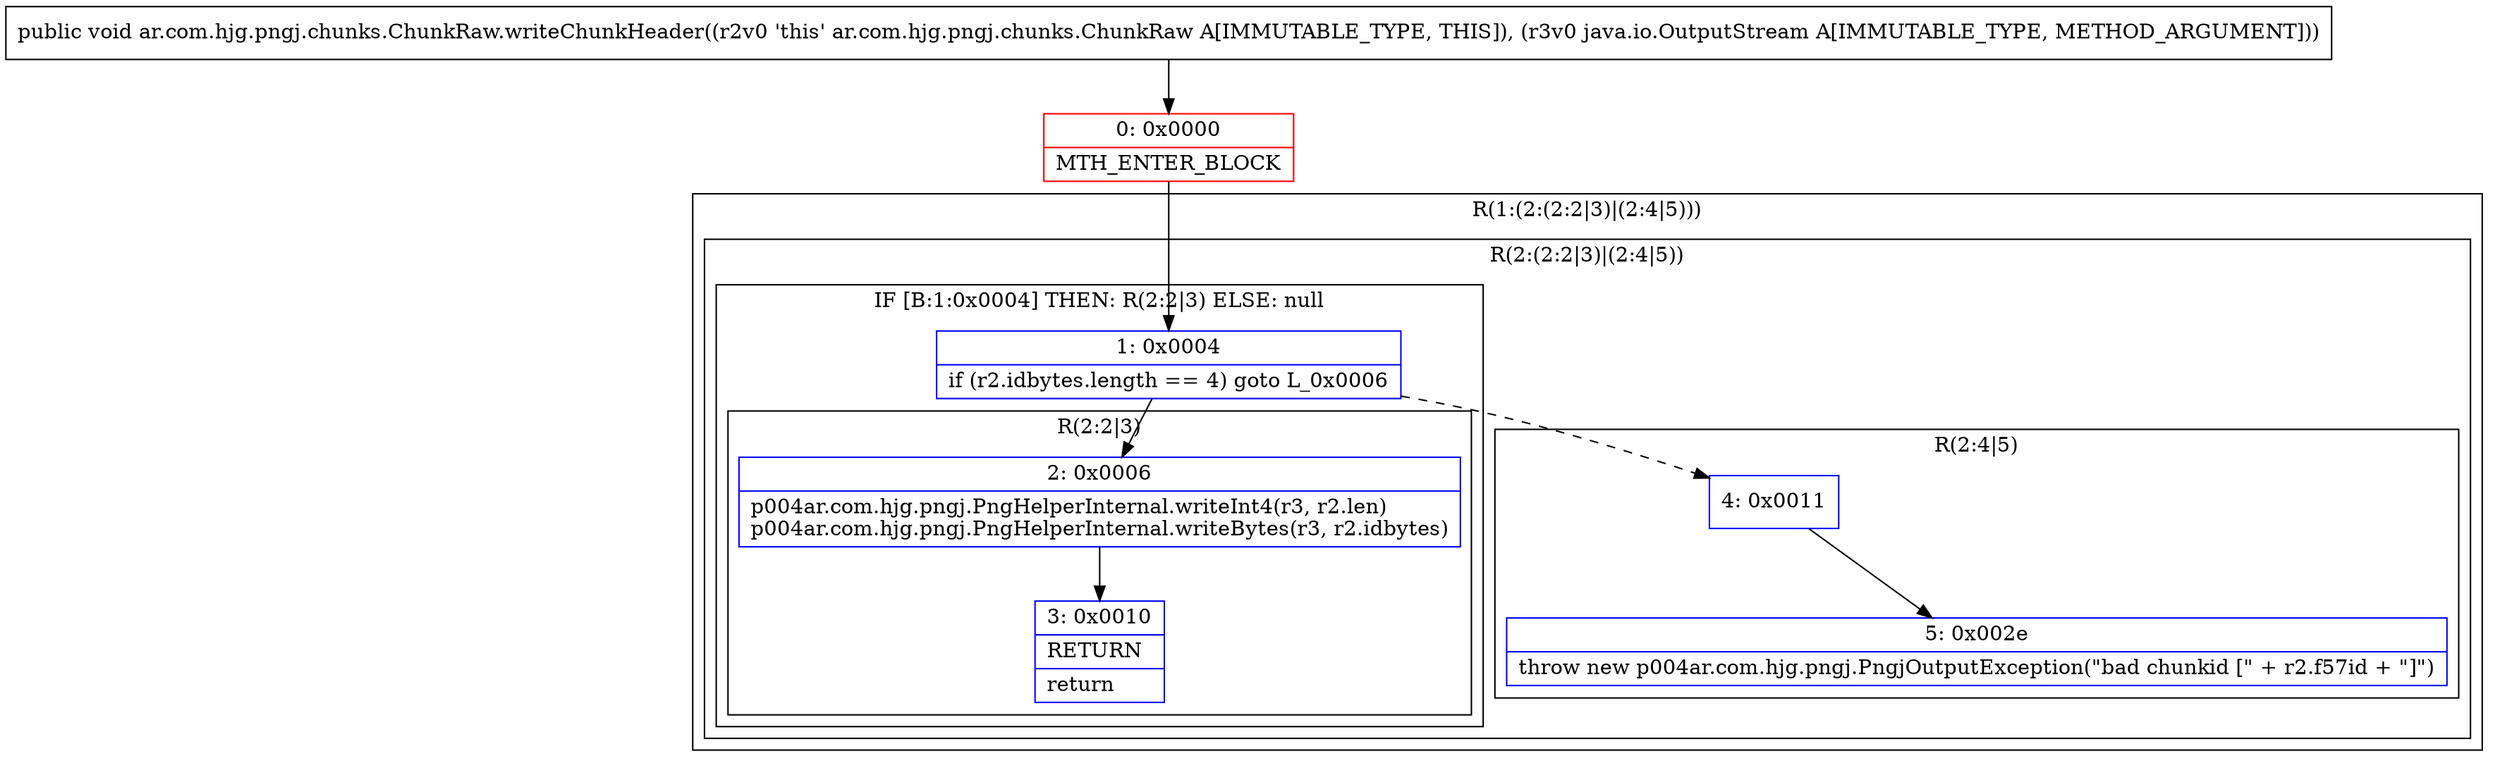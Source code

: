 digraph "CFG forar.com.hjg.pngj.chunks.ChunkRaw.writeChunkHeader(Ljava\/io\/OutputStream;)V" {
subgraph cluster_Region_1504146063 {
label = "R(1:(2:(2:2|3)|(2:4|5)))";
node [shape=record,color=blue];
subgraph cluster_Region_1341530172 {
label = "R(2:(2:2|3)|(2:4|5))";
node [shape=record,color=blue];
subgraph cluster_IfRegion_2089683226 {
label = "IF [B:1:0x0004] THEN: R(2:2|3) ELSE: null";
node [shape=record,color=blue];
Node_1 [shape=record,label="{1\:\ 0x0004|if (r2.idbytes.length == 4) goto L_0x0006\l}"];
subgraph cluster_Region_663352727 {
label = "R(2:2|3)";
node [shape=record,color=blue];
Node_2 [shape=record,label="{2\:\ 0x0006|p004ar.com.hjg.pngj.PngHelperInternal.writeInt4(r3, r2.len)\lp004ar.com.hjg.pngj.PngHelperInternal.writeBytes(r3, r2.idbytes)\l}"];
Node_3 [shape=record,label="{3\:\ 0x0010|RETURN\l|return\l}"];
}
}
subgraph cluster_Region_1171839203 {
label = "R(2:4|5)";
node [shape=record,color=blue];
Node_4 [shape=record,label="{4\:\ 0x0011}"];
Node_5 [shape=record,label="{5\:\ 0x002e|throw new p004ar.com.hjg.pngj.PngjOutputException(\"bad chunkid [\" + r2.f57id + \"]\")\l}"];
}
}
}
Node_0 [shape=record,color=red,label="{0\:\ 0x0000|MTH_ENTER_BLOCK\l}"];
MethodNode[shape=record,label="{public void ar.com.hjg.pngj.chunks.ChunkRaw.writeChunkHeader((r2v0 'this' ar.com.hjg.pngj.chunks.ChunkRaw A[IMMUTABLE_TYPE, THIS]), (r3v0 java.io.OutputStream A[IMMUTABLE_TYPE, METHOD_ARGUMENT])) }"];
MethodNode -> Node_0;
Node_1 -> Node_2;
Node_1 -> Node_4[style=dashed];
Node_2 -> Node_3;
Node_4 -> Node_5;
Node_0 -> Node_1;
}

